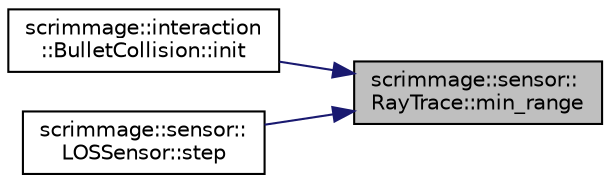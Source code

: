 digraph "scrimmage::sensor::RayTrace::min_range"
{
 // LATEX_PDF_SIZE
  edge [fontname="Helvetica",fontsize="10",labelfontname="Helvetica",labelfontsize="10"];
  node [fontname="Helvetica",fontsize="10",shape=record];
  rankdir="RL";
  Node1 [label="scrimmage::sensor::\lRayTrace::min_range",height=0.2,width=0.4,color="black", fillcolor="grey75", style="filled", fontcolor="black",tooltip=" "];
  Node1 -> Node2 [dir="back",color="midnightblue",fontsize="10",style="solid",fontname="Helvetica"];
  Node2 [label="scrimmage::interaction\l::BulletCollision::init",height=0.2,width=0.4,color="black", fillcolor="white", style="filled",URL="$classscrimmage_1_1interaction_1_1BulletCollision.html#aed9518f10ca6f42724a09a6142f5e055",tooltip=" "];
  Node1 -> Node3 [dir="back",color="midnightblue",fontsize="10",style="solid",fontname="Helvetica"];
  Node3 [label="scrimmage::sensor::\lLOSSensor::step",height=0.2,width=0.4,color="black", fillcolor="white", style="filled",URL="$classscrimmage_1_1sensor_1_1LOSSensor.html#a12372b16f9b88ec4402c68d5a83b14f4",tooltip=" "];
}

